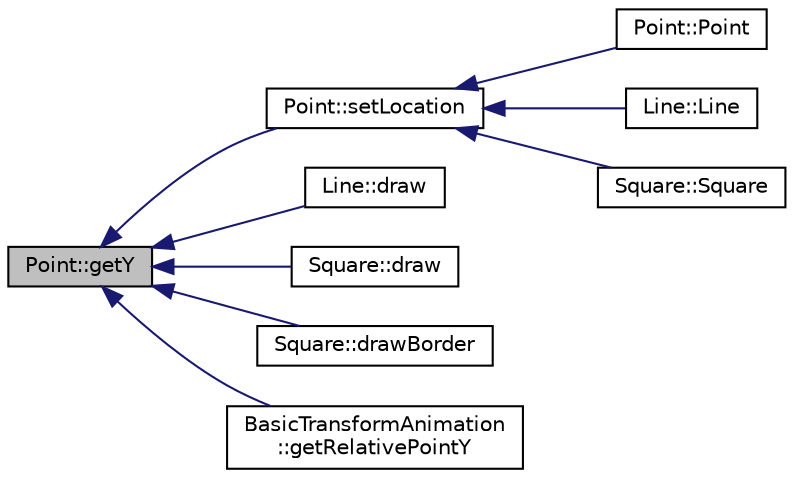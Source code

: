 digraph "Point::getY"
{
  edge [fontname="Helvetica",fontsize="10",labelfontname="Helvetica",labelfontsize="10"];
  node [fontname="Helvetica",fontsize="10",shape=record];
  rankdir="LR";
  Node1 [label="Point::getY",height=0.2,width=0.4,color="black", fillcolor="grey75", style="filled", fontcolor="black"];
  Node1 -> Node2 [dir="back",color="midnightblue",fontsize="10",style="solid",fontname="Helvetica"];
  Node2 [label="Point::setLocation",height=0.2,width=0.4,color="black", fillcolor="white", style="filled",URL="$class_point.html#a2db3e8414ece5a85163b36bc88cb4bcb"];
  Node2 -> Node3 [dir="back",color="midnightblue",fontsize="10",style="solid",fontname="Helvetica"];
  Node3 [label="Point::Point",height=0.2,width=0.4,color="black", fillcolor="white", style="filled",URL="$class_point.html#ad92f2337b839a94ce97dcdb439b4325a"];
  Node2 -> Node4 [dir="back",color="midnightblue",fontsize="10",style="solid",fontname="Helvetica"];
  Node4 [label="Line::Line",height=0.2,width=0.4,color="black", fillcolor="white", style="filled",URL="$class_line.html#acc11b8a429d8cdd63ba6803dff5602b3"];
  Node2 -> Node5 [dir="back",color="midnightblue",fontsize="10",style="solid",fontname="Helvetica"];
  Node5 [label="Square::Square",height=0.2,width=0.4,color="black", fillcolor="white", style="filled",URL="$class_square.html#a3dc7ff9aefc2725172b5d3153973d243"];
  Node1 -> Node6 [dir="back",color="midnightblue",fontsize="10",style="solid",fontname="Helvetica"];
  Node6 [label="Line::draw",height=0.2,width=0.4,color="black", fillcolor="white", style="filled",URL="$class_line.html#ab6265993bf5acbc28830181c3e712f10"];
  Node1 -> Node7 [dir="back",color="midnightblue",fontsize="10",style="solid",fontname="Helvetica"];
  Node7 [label="Square::draw",height=0.2,width=0.4,color="black", fillcolor="white", style="filled",URL="$class_square.html#a2a8be87e5cb58dd25a8af0f6166536b9"];
  Node1 -> Node8 [dir="back",color="midnightblue",fontsize="10",style="solid",fontname="Helvetica"];
  Node8 [label="Square::drawBorder",height=0.2,width=0.4,color="black", fillcolor="white", style="filled",URL="$class_square.html#ad54dcf0ce1859a5cdcc4ebfea08cd3f0"];
  Node1 -> Node9 [dir="back",color="midnightblue",fontsize="10",style="solid",fontname="Helvetica"];
  Node9 [label="BasicTransformAnimation\l::getRelativePointY",height=0.2,width=0.4,color="black", fillcolor="white", style="filled",URL="$class_basic_transform_animation.html#ab4717d34671f3f59a18120c14cbdb5d3"];
}
